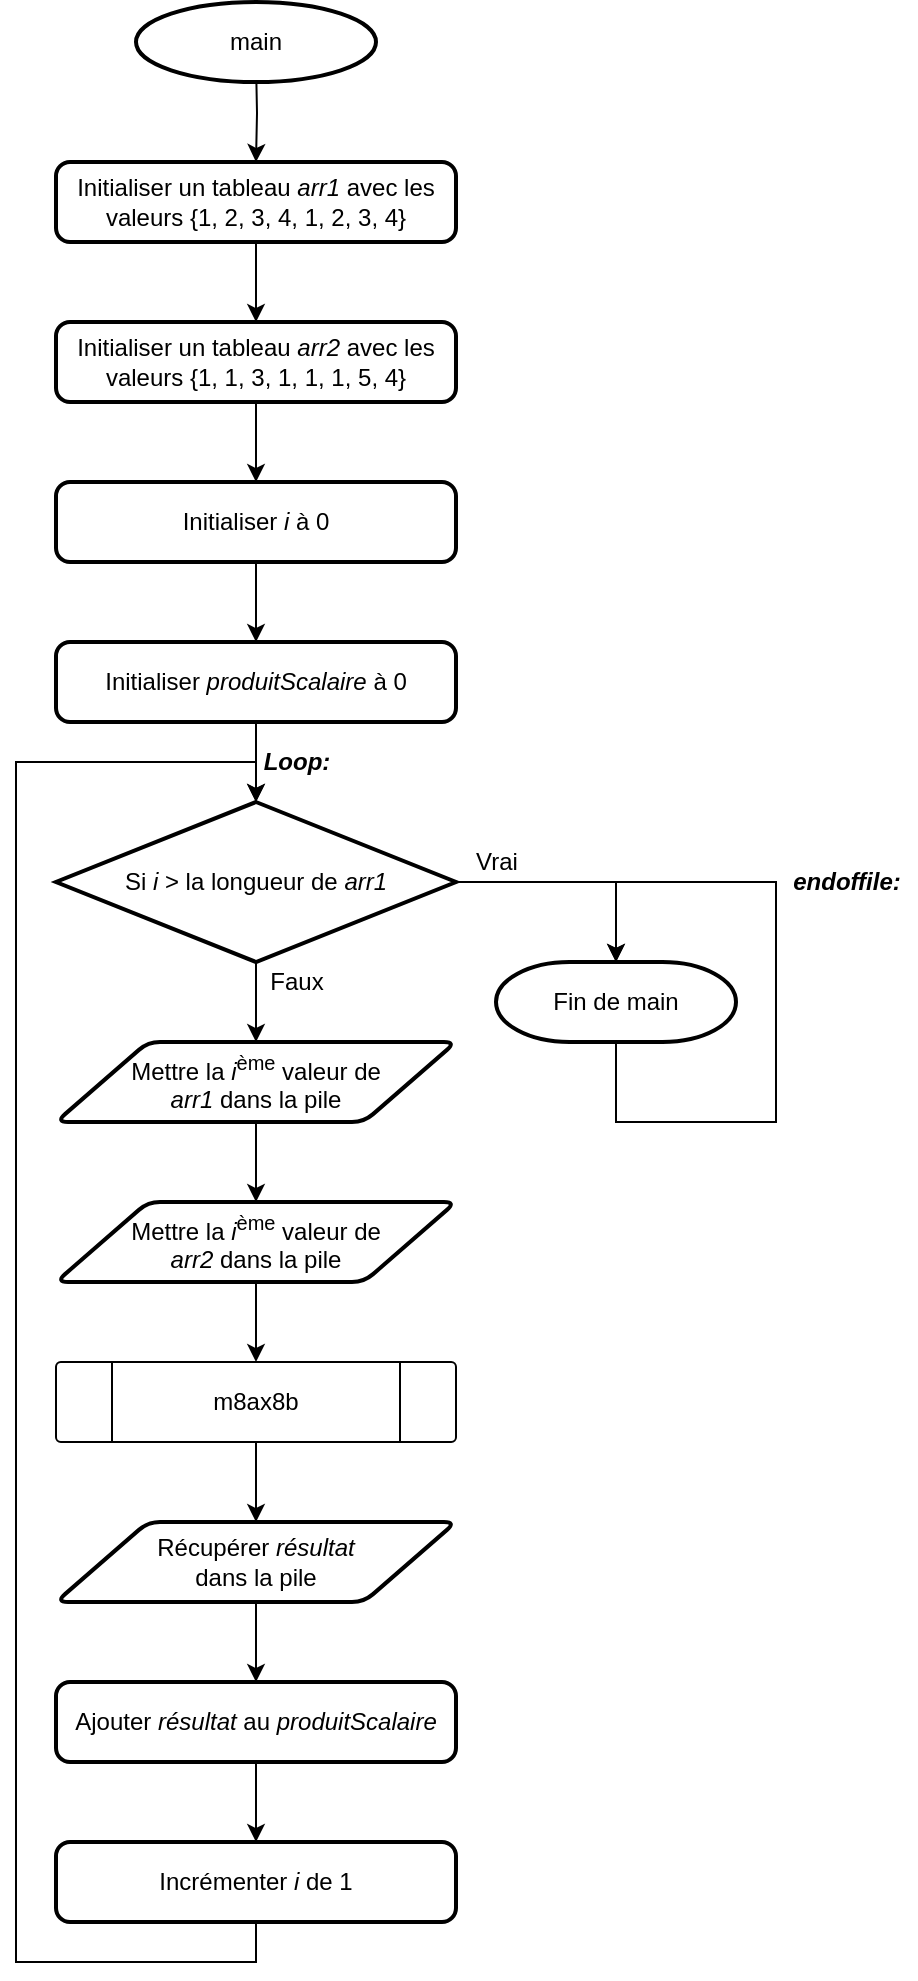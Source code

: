 <mxfile version="14.4.3" type="device" pages="2"><diagram id="Go-5CRfDejbMF1u8t6Fc" name="main"><mxGraphModel dx="1422" dy="822" grid="1" gridSize="10" guides="1" tooltips="1" connect="1" arrows="1" fold="1" page="1" pageScale="1" pageWidth="827" pageHeight="1169" math="0" shadow="0"><root><mxCell id="B6MUvokYJK4s4RvPUCpj-0"/><mxCell id="B6MUvokYJK4s4RvPUCpj-1" parent="B6MUvokYJK4s4RvPUCpj-0"/><mxCell id="TIpWNyGBgwS_xe7V5fEn-5" style="edgeStyle=orthogonalEdgeStyle;rounded=0;orthogonalLoop=1;jettySize=auto;html=1;exitX=0.5;exitY=1;exitDx=0;exitDy=0;entryX=0.5;entryY=0;entryDx=0;entryDy=0;" edge="1" parent="B6MUvokYJK4s4RvPUCpj-1" source="zmliYbJW58JIuiW70vXq-0" target="1rsI9VCBa8qieiKSbHvj-3"><mxGeometry relative="1" as="geometry"/></mxCell><UserObject label="m8ax8b" link="data:page/id,C5RBs43oDa-KdzZeNtuy" id="zmliYbJW58JIuiW70vXq-0"><mxCell style="verticalLabelPosition=middle;verticalAlign=middle;html=1;shape=process;whiteSpace=wrap;rounded=1;size=0.14;arcSize=6;labelPosition=center;align=center;" vertex="1" parent="B6MUvokYJK4s4RvPUCpj-1"><mxGeometry x="100" y="720" width="200" height="40" as="geometry"/></mxCell></UserObject><mxCell id="hQohTZG4Bj_zU_jg-9_Z-3" style="edgeStyle=orthogonalEdgeStyle;rounded=0;orthogonalLoop=1;jettySize=auto;html=1;entryX=0.5;entryY=0;entryDx=0;entryDy=0;" edge="1" parent="B6MUvokYJK4s4RvPUCpj-1" target="EcPEQEjwGWKxhb6Ckplw-1"><mxGeometry relative="1" as="geometry"><mxPoint x="200" y="70" as="sourcePoint"/></mxGeometry></mxCell><mxCell id="EcPEQEjwGWKxhb6Ckplw-0" value="main" style="strokeWidth=2;html=1;shape=mxgraph.flowchart.start_1;whiteSpace=wrap;" vertex="1" parent="B6MUvokYJK4s4RvPUCpj-1"><mxGeometry x="140" y="40" width="120" height="40" as="geometry"/></mxCell><mxCell id="hQohTZG4Bj_zU_jg-9_Z-4" style="edgeStyle=orthogonalEdgeStyle;rounded=0;orthogonalLoop=1;jettySize=auto;html=1;exitX=0.5;exitY=1;exitDx=0;exitDy=0;entryX=0.5;entryY=0;entryDx=0;entryDy=0;" edge="1" parent="B6MUvokYJK4s4RvPUCpj-1" source="EcPEQEjwGWKxhb6Ckplw-1" target="qj7VwvjmZRu874xk-aH9-0"><mxGeometry relative="1" as="geometry"/></mxCell><mxCell id="EcPEQEjwGWKxhb6Ckplw-1" value="Initialiser un tableau &lt;i&gt;arr1 &lt;/i&gt;avec les valeurs {1, 2, 3, 4, 1, 2, 3, 4}" style="rounded=1;whiteSpace=wrap;html=1;absoluteArcSize=1;arcSize=14;strokeWidth=2;" vertex="1" parent="B6MUvokYJK4s4RvPUCpj-1"><mxGeometry x="100" y="120" width="200" height="40" as="geometry"/></mxCell><mxCell id="hQohTZG4Bj_zU_jg-9_Z-5" style="edgeStyle=orthogonalEdgeStyle;rounded=0;orthogonalLoop=1;jettySize=auto;html=1;exitX=0.5;exitY=1;exitDx=0;exitDy=0;entryX=0.5;entryY=0;entryDx=0;entryDy=0;" edge="1" parent="B6MUvokYJK4s4RvPUCpj-1" source="qj7VwvjmZRu874xk-aH9-0" target="Nzv0dNS2jwtg0vA0YOuB-0"><mxGeometry relative="1" as="geometry"/></mxCell><mxCell id="qj7VwvjmZRu874xk-aH9-0" value="Initialiser un tableau &lt;i&gt;arr2 &lt;/i&gt;avec les valeurs {1, 1, 3, 1, 1, 1, 5, 4}" style="rounded=1;whiteSpace=wrap;html=1;absoluteArcSize=1;arcSize=14;strokeWidth=2;" vertex="1" parent="B6MUvokYJK4s4RvPUCpj-1"><mxGeometry x="100" y="200" width="200" height="40" as="geometry"/></mxCell><mxCell id="hQohTZG4Bj_zU_jg-9_Z-6" style="edgeStyle=orthogonalEdgeStyle;rounded=0;orthogonalLoop=1;jettySize=auto;html=1;exitX=0.5;exitY=1;exitDx=0;exitDy=0;entryX=0.5;entryY=0;entryDx=0;entryDy=0;" edge="1" parent="B6MUvokYJK4s4RvPUCpj-1" source="Nzv0dNS2jwtg0vA0YOuB-0" target="hQohTZG4Bj_zU_jg-9_Z-0"><mxGeometry relative="1" as="geometry"/></mxCell><mxCell id="Nzv0dNS2jwtg0vA0YOuB-0" value="Initialiser &lt;i&gt;i &lt;/i&gt;à 0" style="rounded=1;whiteSpace=wrap;html=1;absoluteArcSize=1;arcSize=14;strokeWidth=2;" vertex="1" parent="B6MUvokYJK4s4RvPUCpj-1"><mxGeometry x="100" y="280" width="200" height="40" as="geometry"/></mxCell><mxCell id="TIpWNyGBgwS_xe7V5fEn-1" style="edgeStyle=orthogonalEdgeStyle;rounded=0;orthogonalLoop=1;jettySize=auto;html=1;exitX=1;exitY=0.5;exitDx=0;exitDy=0;exitPerimeter=0;entryX=0.5;entryY=0;entryDx=0;entryDy=0;entryPerimeter=0;" edge="1" parent="B6MUvokYJK4s4RvPUCpj-1" source="Nzv0dNS2jwtg0vA0YOuB-1" target="TIpWNyGBgwS_xe7V5fEn-0"><mxGeometry relative="1" as="geometry"/></mxCell><mxCell id="TIpWNyGBgwS_xe7V5fEn-2" style="edgeStyle=orthogonalEdgeStyle;rounded=0;orthogonalLoop=1;jettySize=auto;html=1;exitX=0.5;exitY=1;exitDx=0;exitDy=0;exitPerimeter=0;entryX=0.5;entryY=0;entryDx=0;entryDy=0;" edge="1" parent="B6MUvokYJK4s4RvPUCpj-1" source="Nzv0dNS2jwtg0vA0YOuB-1" target="1rsI9VCBa8qieiKSbHvj-0"><mxGeometry relative="1" as="geometry"/></mxCell><mxCell id="Nzv0dNS2jwtg0vA0YOuB-1" value="Si &lt;i&gt;i &lt;/i&gt;&amp;gt; la longueur de &lt;i&gt;arr1&lt;/i&gt;" style="strokeWidth=2;html=1;shape=mxgraph.flowchart.decision;whiteSpace=wrap;" vertex="1" parent="B6MUvokYJK4s4RvPUCpj-1"><mxGeometry x="100" y="440" width="200" height="80" as="geometry"/></mxCell><mxCell id="TIpWNyGBgwS_xe7V5fEn-3" style="edgeStyle=orthogonalEdgeStyle;rounded=0;orthogonalLoop=1;jettySize=auto;html=1;exitX=0.5;exitY=1;exitDx=0;exitDy=0;entryX=0.5;entryY=0;entryDx=0;entryDy=0;" edge="1" parent="B6MUvokYJK4s4RvPUCpj-1" source="1rsI9VCBa8qieiKSbHvj-0" target="1rsI9VCBa8qieiKSbHvj-2"><mxGeometry relative="1" as="geometry"/></mxCell><mxCell id="1rsI9VCBa8qieiKSbHvj-0" value="Mettre la &lt;i&gt;i&lt;/i&gt;&lt;sup&gt;ème&lt;/sup&gt;&amp;nbsp;valeur de&lt;br&gt;&lt;i&gt;arr1 &lt;/i&gt;dans la pile" style="shape=parallelogram;html=1;strokeWidth=2;perimeter=parallelogramPerimeter;whiteSpace=wrap;rounded=1;arcSize=12;size=0.23;" vertex="1" parent="B6MUvokYJK4s4RvPUCpj-1"><mxGeometry x="100" y="560" width="200" height="40" as="geometry"/></mxCell><mxCell id="TIpWNyGBgwS_xe7V5fEn-4" style="edgeStyle=orthogonalEdgeStyle;rounded=0;orthogonalLoop=1;jettySize=auto;html=1;exitX=0.5;exitY=1;exitDx=0;exitDy=0;entryX=0.5;entryY=0;entryDx=0;entryDy=0;" edge="1" parent="B6MUvokYJK4s4RvPUCpj-1" source="1rsI9VCBa8qieiKSbHvj-2" target="zmliYbJW58JIuiW70vXq-0"><mxGeometry relative="1" as="geometry"/></mxCell><mxCell id="1rsI9VCBa8qieiKSbHvj-2" value="Mettre la&amp;nbsp;&lt;i&gt;i&lt;/i&gt;&lt;sup&gt;ème&lt;/sup&gt;&amp;nbsp;valeur de&lt;br&gt;&lt;i&gt;arr2&amp;nbsp;&lt;/i&gt;dans la pile" style="shape=parallelogram;html=1;strokeWidth=2;perimeter=parallelogramPerimeter;whiteSpace=wrap;rounded=1;arcSize=12;size=0.23;" vertex="1" parent="B6MUvokYJK4s4RvPUCpj-1"><mxGeometry x="100" y="640" width="200" height="40" as="geometry"/></mxCell><mxCell id="TIpWNyGBgwS_xe7V5fEn-6" style="edgeStyle=orthogonalEdgeStyle;rounded=0;orthogonalLoop=1;jettySize=auto;html=1;exitX=0.5;exitY=1;exitDx=0;exitDy=0;entryX=0.5;entryY=0;entryDx=0;entryDy=0;" edge="1" parent="B6MUvokYJK4s4RvPUCpj-1" source="1rsI9VCBa8qieiKSbHvj-3" target="hQohTZG4Bj_zU_jg-9_Z-1"><mxGeometry relative="1" as="geometry"/></mxCell><mxCell id="1rsI9VCBa8qieiKSbHvj-3" value="Récupérer &lt;i&gt;résultat&lt;/i&gt;&lt;br&gt;dans la pile" style="shape=parallelogram;html=1;strokeWidth=2;perimeter=parallelogramPerimeter;whiteSpace=wrap;rounded=1;arcSize=12;size=0.23;" vertex="1" parent="B6MUvokYJK4s4RvPUCpj-1"><mxGeometry x="100" y="800" width="200" height="40" as="geometry"/></mxCell><mxCell id="hQohTZG4Bj_zU_jg-9_Z-7" style="edgeStyle=orthogonalEdgeStyle;rounded=0;orthogonalLoop=1;jettySize=auto;html=1;exitX=0.5;exitY=1;exitDx=0;exitDy=0;entryX=0.5;entryY=0;entryDx=0;entryDy=0;entryPerimeter=0;" edge="1" parent="B6MUvokYJK4s4RvPUCpj-1" source="hQohTZG4Bj_zU_jg-9_Z-0" target="Nzv0dNS2jwtg0vA0YOuB-1"><mxGeometry relative="1" as="geometry"/></mxCell><mxCell id="hQohTZG4Bj_zU_jg-9_Z-0" value="Initialiser &lt;i&gt;produitScalaire &lt;/i&gt;à 0" style="rounded=1;whiteSpace=wrap;html=1;absoluteArcSize=1;arcSize=14;strokeWidth=2;" vertex="1" parent="B6MUvokYJK4s4RvPUCpj-1"><mxGeometry x="100" y="360" width="200" height="40" as="geometry"/></mxCell><mxCell id="TIpWNyGBgwS_xe7V5fEn-7" style="edgeStyle=orthogonalEdgeStyle;rounded=0;orthogonalLoop=1;jettySize=auto;html=1;exitX=0.5;exitY=1;exitDx=0;exitDy=0;entryX=0.5;entryY=0;entryDx=0;entryDy=0;" edge="1" parent="B6MUvokYJK4s4RvPUCpj-1" source="hQohTZG4Bj_zU_jg-9_Z-1" target="hQohTZG4Bj_zU_jg-9_Z-2"><mxGeometry relative="1" as="geometry"/></mxCell><mxCell id="hQohTZG4Bj_zU_jg-9_Z-1" value="Ajouter &lt;i&gt;résultat &lt;/i&gt;au &lt;i&gt;produitScalaire&lt;/i&gt;" style="rounded=1;whiteSpace=wrap;html=1;absoluteArcSize=1;arcSize=14;strokeWidth=2;" vertex="1" parent="B6MUvokYJK4s4RvPUCpj-1"><mxGeometry x="100" y="880" width="200" height="40" as="geometry"/></mxCell><mxCell id="TIpWNyGBgwS_xe7V5fEn-8" style="edgeStyle=orthogonalEdgeStyle;rounded=0;orthogonalLoop=1;jettySize=auto;html=1;exitX=0.5;exitY=1;exitDx=0;exitDy=0;entryX=0.5;entryY=0;entryDx=0;entryDy=0;entryPerimeter=0;" edge="1" parent="B6MUvokYJK4s4RvPUCpj-1" source="hQohTZG4Bj_zU_jg-9_Z-2" target="Nzv0dNS2jwtg0vA0YOuB-1"><mxGeometry relative="1" as="geometry"><Array as="points"><mxPoint x="200" y="1020"/><mxPoint x="80" y="1020"/><mxPoint x="80" y="420"/><mxPoint x="200" y="420"/></Array></mxGeometry></mxCell><mxCell id="hQohTZG4Bj_zU_jg-9_Z-2" value="Incrémenter &lt;i&gt;i &lt;/i&gt;de 1" style="rounded=1;whiteSpace=wrap;html=1;absoluteArcSize=1;arcSize=14;strokeWidth=2;" vertex="1" parent="B6MUvokYJK4s4RvPUCpj-1"><mxGeometry x="100" y="960" width="200" height="40" as="geometry"/></mxCell><mxCell id="jYxE2JaEuSN0Dgg7qn2j-0" value="Vrai" style="text;html=1;align=center;verticalAlign=middle;resizable=0;points=[];autosize=1;" vertex="1" parent="B6MUvokYJK4s4RvPUCpj-1"><mxGeometry x="300" y="460" width="40" height="20" as="geometry"/></mxCell><mxCell id="jYxE2JaEuSN0Dgg7qn2j-1" value="Faux" style="text;html=1;align=center;verticalAlign=middle;resizable=0;points=[];autosize=1;" vertex="1" parent="B6MUvokYJK4s4RvPUCpj-1"><mxGeometry x="200" y="520" width="40" height="20" as="geometry"/></mxCell><mxCell id="TIpWNyGBgwS_xe7V5fEn-0" value="Fin de main" style="strokeWidth=2;html=1;shape=mxgraph.flowchart.terminator;whiteSpace=wrap;" vertex="1" parent="B6MUvokYJK4s4RvPUCpj-1"><mxGeometry x="320" y="520" width="120" height="40" as="geometry"/></mxCell><mxCell id="tR7jIJdbmFeoAheFCe2h-1" style="edgeStyle=orthogonalEdgeStyle;rounded=0;orthogonalLoop=1;jettySize=auto;html=1;exitX=0.5;exitY=1;exitDx=0;exitDy=0;exitPerimeter=0;entryX=0.5;entryY=0;entryDx=0;entryDy=0;entryPerimeter=0;" edge="1" parent="B6MUvokYJK4s4RvPUCpj-1" source="TIpWNyGBgwS_xe7V5fEn-0" target="TIpWNyGBgwS_xe7V5fEn-0"><mxGeometry relative="1" as="geometry"><Array as="points"><mxPoint x="380" y="600"/><mxPoint x="460" y="600"/><mxPoint x="460" y="480"/><mxPoint x="380" y="480"/></Array></mxGeometry></mxCell><mxCell id="tR7jIJdbmFeoAheFCe2h-2" value="Loop:" style="text;html=1;align=center;verticalAlign=middle;resizable=0;points=[];autosize=1;fontStyle=3" vertex="1" parent="B6MUvokYJK4s4RvPUCpj-1"><mxGeometry x="195" y="410" width="50" height="20" as="geometry"/></mxCell><mxCell id="mvZgPWAdgN-6GJ_-CP6u-0" value="endoffile:" style="text;html=1;align=center;verticalAlign=middle;resizable=0;points=[];autosize=1;fontStyle=3" vertex="1" parent="B6MUvokYJK4s4RvPUCpj-1"><mxGeometry x="460" y="470" width="70" height="20" as="geometry"/></mxCell></root></mxGraphModel></diagram><diagram id="C5RBs43oDa-KdzZeNtuy" name="m8ax8b"><mxGraphModel dx="1422" dy="822" grid="1" gridSize="10" guides="1" tooltips="1" connect="1" arrows="1" fold="1" page="1" pageScale="1" pageWidth="827" pageHeight="1169" math="0" shadow="0"><root><mxCell id="WIyWlLk6GJQsqaUBKTNV-0"/><mxCell id="WIyWlLk6GJQsqaUBKTNV-1" parent="WIyWlLk6GJQsqaUBKTNV-0"/><mxCell id="ZmS9S1DcB14cZaf06vAF-12" style="edgeStyle=orthogonalEdgeStyle;rounded=0;orthogonalLoop=1;jettySize=auto;html=1;exitX=0.5;exitY=1;exitDx=0;exitDy=0;exitPerimeter=0;entryX=0.5;entryY=0;entryDx=0;entryDy=0;" edge="1" parent="WIyWlLk6GJQsqaUBKTNV-1" source="ZmS9S1DcB14cZaf06vAF-1" target="ZmS9S1DcB14cZaf06vAF-3"><mxGeometry relative="1" as="geometry"/></mxCell><mxCell id="ZmS9S1DcB14cZaf06vAF-1" value="m8ax8b" style="strokeWidth=2;html=1;shape=mxgraph.flowchart.start_1;whiteSpace=wrap;" vertex="1" parent="WIyWlLk6GJQsqaUBKTNV-1"><mxGeometry x="120" y="40" width="120" height="40" as="geometry"/></mxCell><mxCell id="ZmS9S1DcB14cZaf06vAF-13" style="edgeStyle=orthogonalEdgeStyle;rounded=0;orthogonalLoop=1;jettySize=auto;html=1;exitX=0.5;exitY=1;exitDx=0;exitDy=0;entryX=0.5;entryY=0;entryDx=0;entryDy=0;" edge="1" parent="WIyWlLk6GJQsqaUBKTNV-1" source="ZmS9S1DcB14cZaf06vAF-3" target="ZmS9S1DcB14cZaf06vAF-4"><mxGeometry relative="1" as="geometry"/></mxCell><mxCell id="ZmS9S1DcB14cZaf06vAF-3" value="Récupérer &lt;i&gt;a &lt;/i&gt;dans la pile" style="shape=parallelogram;html=1;strokeWidth=2;perimeter=parallelogramPerimeter;whiteSpace=wrap;rounded=1;arcSize=12;size=0.23;" vertex="1" parent="WIyWlLk6GJQsqaUBKTNV-1"><mxGeometry x="80" y="120" width="200" height="40" as="geometry"/></mxCell><mxCell id="ZmS9S1DcB14cZaf06vAF-14" style="edgeStyle=orthogonalEdgeStyle;rounded=0;orthogonalLoop=1;jettySize=auto;html=1;exitX=0.5;exitY=1;exitDx=0;exitDy=0;entryX=0.5;entryY=0;entryDx=0;entryDy=0;" edge="1" parent="WIyWlLk6GJQsqaUBKTNV-1" source="ZmS9S1DcB14cZaf06vAF-4" target="ZmS9S1DcB14cZaf06vAF-10"><mxGeometry relative="1" as="geometry"/></mxCell><mxCell id="ZmS9S1DcB14cZaf06vAF-4" value="Récupérer &lt;i&gt;b &lt;/i&gt;dans la pile" style="shape=parallelogram;html=1;strokeWidth=2;perimeter=parallelogramPerimeter;whiteSpace=wrap;rounded=1;arcSize=12;size=0.23;" vertex="1" parent="WIyWlLk6GJQsqaUBKTNV-1"><mxGeometry x="80" y="200" width="200" height="40" as="geometry"/></mxCell><mxCell id="fZlobzwzz4PltBIR0oJW-7" style="edgeStyle=orthogonalEdgeStyle;rounded=0;orthogonalLoop=1;jettySize=auto;html=1;exitX=0.5;exitY=1;exitDx=0;exitDy=0;entryX=0.5;entryY=0;entryDx=0;entryDy=0;" edge="1" parent="WIyWlLk6GJQsqaUBKTNV-1" source="ZmS9S1DcB14cZaf06vAF-5" target="fZlobzwzz4PltBIR0oJW-2"><mxGeometry relative="1" as="geometry"/></mxCell><mxCell id="ZmS9S1DcB14cZaf06vAF-5" value="Diviser &lt;i&gt;b &lt;/i&gt;par 2" style="rounded=1;whiteSpace=wrap;html=1;absoluteArcSize=1;arcSize=14;strokeWidth=2;" vertex="1" parent="WIyWlLk6GJQsqaUBKTNV-1"><mxGeometry x="80" y="360" width="200" height="40" as="geometry"/></mxCell><mxCell id="ZmS9S1DcB14cZaf06vAF-19" style="edgeStyle=orthogonalEdgeStyle;rounded=0;orthogonalLoop=1;jettySize=auto;html=1;exitX=1;exitY=0.5;exitDx=0;exitDy=0;entryX=0.5;entryY=0;entryDx=0;entryDy=0;" edge="1" parent="WIyWlLk6GJQsqaUBKTNV-1" source="ZmS9S1DcB14cZaf06vAF-6" target="ZmS9S1DcB14cZaf06vAF-18"><mxGeometry relative="1" as="geometry"/></mxCell><mxCell id="fZlobzwzz4PltBIR0oJW-11" style="edgeStyle=orthogonalEdgeStyle;rounded=0;orthogonalLoop=1;jettySize=auto;html=1;exitX=0.5;exitY=1;exitDx=0;exitDy=0;entryX=0.5;entryY=0;entryDx=0;entryDy=0;" edge="1" parent="WIyWlLk6GJQsqaUBKTNV-1" source="ZmS9S1DcB14cZaf06vAF-6" target="ZmS9S1DcB14cZaf06vAF-9"><mxGeometry relative="1" as="geometry"/></mxCell><mxCell id="ZmS9S1DcB14cZaf06vAF-6" value="Si &lt;i&gt;b &lt;/i&gt;= 0" style="rhombus;whiteSpace=wrap;html=1;" vertex="1" parent="WIyWlLk6GJQsqaUBKTNV-1"><mxGeometry x="80" y="610" width="200" height="80" as="geometry"/></mxCell><mxCell id="ZmS9S1DcB14cZaf06vAF-29" style="edgeStyle=orthogonalEdgeStyle;rounded=0;orthogonalLoop=1;jettySize=auto;html=1;exitX=0.5;exitY=1;exitDx=0;exitDy=0;entryX=0.5;entryY=0;entryDx=0;entryDy=0;" edge="1" parent="WIyWlLk6GJQsqaUBKTNV-1" source="ZmS9S1DcB14cZaf06vAF-9" target="ZmS9S1DcB14cZaf06vAF-5"><mxGeometry relative="1" as="geometry"><Array as="points"><mxPoint x="180" y="800"/><mxPoint x="40" y="800"/><mxPoint x="40" y="340"/><mxPoint x="180" y="340"/></Array></mxGeometry></mxCell><mxCell id="ZmS9S1DcB14cZaf06vAF-9" value="Multiplier &lt;i&gt;a&lt;/i&gt; par 2" style="rounded=1;whiteSpace=wrap;html=1;absoluteArcSize=1;arcSize=14;strokeWidth=2;" vertex="1" parent="WIyWlLk6GJQsqaUBKTNV-1"><mxGeometry x="80" y="720" width="200" height="40" as="geometry"/></mxCell><mxCell id="ZmS9S1DcB14cZaf06vAF-15" style="edgeStyle=orthogonalEdgeStyle;rounded=0;orthogonalLoop=1;jettySize=auto;html=1;exitX=0.5;exitY=1;exitDx=0;exitDy=0;entryX=0.5;entryY=0;entryDx=0;entryDy=0;" edge="1" parent="WIyWlLk6GJQsqaUBKTNV-1" source="ZmS9S1DcB14cZaf06vAF-10" target="ZmS9S1DcB14cZaf06vAF-5"><mxGeometry relative="1" as="geometry"/></mxCell><mxCell id="ZmS9S1DcB14cZaf06vAF-10" value="Initialiser &lt;i&gt;reste &lt;/i&gt;à 0" style="rounded=1;whiteSpace=wrap;html=1;absoluteArcSize=1;arcSize=14;strokeWidth=2;" vertex="1" parent="WIyWlLk6GJQsqaUBKTNV-1"><mxGeometry x="80" y="280" width="200" height="40" as="geometry"/></mxCell><mxCell id="ZmS9S1DcB14cZaf06vAF-33" style="edgeStyle=orthogonalEdgeStyle;rounded=0;orthogonalLoop=1;jettySize=auto;html=1;exitX=0.5;exitY=1;exitDx=0;exitDy=0;entryX=0.5;entryY=0;entryDx=0;entryDy=0;" edge="1" parent="WIyWlLk6GJQsqaUBKTNV-1" source="ZmS9S1DcB14cZaf06vAF-18" target="ZmS9S1DcB14cZaf06vAF-32"><mxGeometry relative="1" as="geometry"/></mxCell><mxCell id="ZmS9S1DcB14cZaf06vAF-18" value="Ajouter &lt;i&gt;reste &lt;/i&gt;à &lt;i&gt;a&lt;/i&gt;" style="rounded=1;whiteSpace=wrap;html=1;absoluteArcSize=1;arcSize=14;strokeWidth=2;" vertex="1" parent="WIyWlLk6GJQsqaUBKTNV-1"><mxGeometry x="440" y="720" width="200" height="40" as="geometry"/></mxCell><mxCell id="ZmS9S1DcB14cZaf06vAF-20" value="Vrai" style="text;html=1;align=center;verticalAlign=middle;resizable=0;points=[];autosize=1;" vertex="1" parent="WIyWlLk6GJQsqaUBKTNV-1"><mxGeometry x="280" y="630" width="40" height="20" as="geometry"/></mxCell><mxCell id="ZmS9S1DcB14cZaf06vAF-22" value="Faux" style="text;html=1;align=center;verticalAlign=middle;resizable=0;points=[];autosize=1;" vertex="1" parent="WIyWlLk6GJQsqaUBKTNV-1"><mxGeometry x="180" y="690" width="40" height="20" as="geometry"/></mxCell><UserObject label="Fin de m8ax8b" link="data:page/id,Go-5CRfDejbMF1u8t6Fc" id="ZmS9S1DcB14cZaf06vAF-30"><mxCell style="strokeWidth=2;html=1;shape=mxgraph.flowchart.terminator;whiteSpace=wrap;" vertex="1" parent="WIyWlLk6GJQsqaUBKTNV-1"><mxGeometry x="480" y="880" width="120" height="40" as="geometry"/></mxCell></UserObject><mxCell id="ZmS9S1DcB14cZaf06vAF-34" style="edgeStyle=orthogonalEdgeStyle;rounded=0;orthogonalLoop=1;jettySize=auto;html=1;exitX=0.5;exitY=1;exitDx=0;exitDy=0;entryX=0.5;entryY=0;entryDx=0;entryDy=0;entryPerimeter=0;" edge="1" parent="WIyWlLk6GJQsqaUBKTNV-1" source="ZmS9S1DcB14cZaf06vAF-32" target="ZmS9S1DcB14cZaf06vAF-30"><mxGeometry relative="1" as="geometry"/></mxCell><mxCell id="ZmS9S1DcB14cZaf06vAF-32" value="Mettre &lt;i&gt;a &lt;/i&gt;dans la pile" style="shape=parallelogram;html=1;strokeWidth=2;perimeter=parallelogramPerimeter;whiteSpace=wrap;rounded=1;arcSize=12;size=0.23;" vertex="1" parent="WIyWlLk6GJQsqaUBKTNV-1"><mxGeometry x="440" y="800" width="200" height="40" as="geometry"/></mxCell><mxCell id="fZlobzwzz4PltBIR0oJW-0" style="edgeStyle=orthogonalEdgeStyle;rounded=0;orthogonalLoop=1;jettySize=auto;html=1;exitX=1;exitY=0.5;exitDx=0;exitDy=0;entryX=0.5;entryY=0;entryDx=0;entryDy=0;" edge="1" parent="WIyWlLk6GJQsqaUBKTNV-1" source="fZlobzwzz4PltBIR0oJW-2" target="fZlobzwzz4PltBIR0oJW-6"><mxGeometry relative="1" as="geometry"/></mxCell><mxCell id="fZlobzwzz4PltBIR0oJW-10" style="edgeStyle=orthogonalEdgeStyle;rounded=0;orthogonalLoop=1;jettySize=auto;html=1;exitX=0.5;exitY=1;exitDx=0;exitDy=0;entryX=0.5;entryY=0;entryDx=0;entryDy=0;" edge="1" parent="WIyWlLk6GJQsqaUBKTNV-1" source="fZlobzwzz4PltBIR0oJW-2" target="ZmS9S1DcB14cZaf06vAF-6"><mxGeometry relative="1" as="geometry"/></mxCell><mxCell id="fZlobzwzz4PltBIR0oJW-2" value="Si il y a un reste à la division" style="rhombus;whiteSpace=wrap;html=1;" vertex="1" parent="WIyWlLk6GJQsqaUBKTNV-1"><mxGeometry x="80" y="440" width="200" height="80" as="geometry"/></mxCell><mxCell id="fZlobzwzz4PltBIR0oJW-3" value="Vrai" style="text;html=1;align=center;verticalAlign=middle;resizable=0;points=[];autosize=1;" vertex="1" parent="WIyWlLk6GJQsqaUBKTNV-1"><mxGeometry x="280" y="460" width="40" height="20" as="geometry"/></mxCell><mxCell id="fZlobzwzz4PltBIR0oJW-4" value="Faux" style="text;html=1;align=center;verticalAlign=middle;resizable=0;points=[];autosize=1;" vertex="1" parent="WIyWlLk6GJQsqaUBKTNV-1"><mxGeometry x="180" y="520" width="40" height="20" as="geometry"/></mxCell><mxCell id="fZlobzwzz4PltBIR0oJW-8" style="edgeStyle=orthogonalEdgeStyle;rounded=0;orthogonalLoop=1;jettySize=auto;html=1;exitX=0.5;exitY=1;exitDx=0;exitDy=0;entryX=0.5;entryY=0;entryDx=0;entryDy=0;" edge="1" parent="WIyWlLk6GJQsqaUBKTNV-1" source="fZlobzwzz4PltBIR0oJW-6" target="ZmS9S1DcB14cZaf06vAF-6"><mxGeometry relative="1" as="geometry"/></mxCell><mxCell id="fZlobzwzz4PltBIR0oJW-6" value="Ajouter &lt;i&gt;a&lt;/i&gt; à &lt;i&gt;reste&lt;/i&gt;" style="rounded=1;whiteSpace=wrap;html=1;absoluteArcSize=1;arcSize=14;strokeWidth=2;" vertex="1" parent="WIyWlLk6GJQsqaUBKTNV-1"><mxGeometry x="280" y="520" width="200" height="40" as="geometry"/></mxCell><mxCell id="gsjLLb7rD75GzdJ2UYxh-0" value="boucle:" style="text;html=1;align=center;verticalAlign=middle;resizable=0;points=[];autosize=1;fontStyle=3" vertex="1" parent="WIyWlLk6GJQsqaUBKTNV-1"><mxGeometry x="180" y="330" width="60" height="20" as="geometry"/></mxCell><mxCell id="gsjLLb7rD75GzdJ2UYxh-1" value="saut:" style="text;html=1;align=center;verticalAlign=middle;resizable=0;points=[];autosize=1;fontStyle=3" vertex="1" parent="WIyWlLk6GJQsqaUBKTNV-1"><mxGeometry x="140" y="574" width="40" height="20" as="geometry"/></mxCell><mxCell id="gsjLLb7rD75GzdJ2UYxh-3" value="sortie:" style="text;html=1;align=center;verticalAlign=middle;resizable=0;points=[];autosize=1;fontStyle=3" vertex="1" parent="WIyWlLk6GJQsqaUBKTNV-1"><mxGeometry x="540" y="640" width="50" height="20" as="geometry"/></mxCell></root></mxGraphModel></diagram></mxfile>